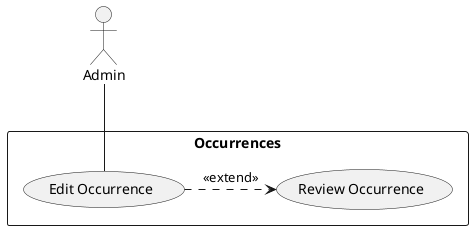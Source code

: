 @startuml Edit Occurence
rectangle "Occurrences"{
(Edit Occurrence)
(Review Occurrence)
}
actor :Admin:
Admin -- (Edit Occurrence)
(Edit Occurrence) .> (Review Occurrence) : <<extend>>
@enduml

# Participating Actors

- Admin

# Preconditions

- The Admin is authenticated
- This use case **extends** ReviewOccurrence, and is initiated when the Admin clicks an "Edit" button in the menu of an Occurrence

# Flow of Events

1. The system displays a form for editing the Occurrence Type, Point value, and Action.
2. The Admin makes changes to the Type, Point, or Action values
3. The Admin clicks a "Save" button
4. The system displays a confirmation message
5. The Admin is returned to the menu for the Occurrence that was edited

# Alternative Flow of Events

4a. Admin Clicks a "Cancel" button
    5a. The system prompts the Admin to confirm discarding the changes
6a. The Admin clicks a "Yes" button
    7a. The system returns the Admin to the Occurrence menu
6b. The Admin clicks a "No" button 
    7a. the system returns the Admin to the form